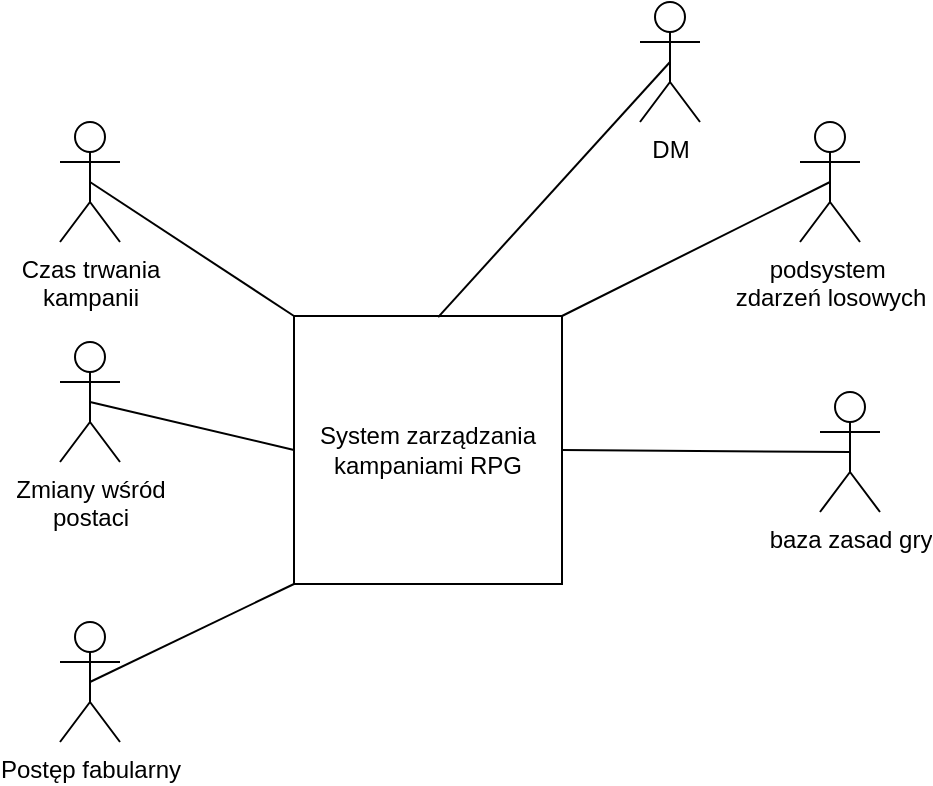 <mxfile version="24.0.2" type="github">
  <diagram name="Strona-1" id="DoYkMa_Ixi0BMjxbjFpb">
    <mxGraphModel dx="1195" dy="622" grid="1" gridSize="10" guides="1" tooltips="1" connect="1" arrows="1" fold="1" page="1" pageScale="1" pageWidth="827" pageHeight="1169" math="0" shadow="0">
      <root>
        <mxCell id="0" />
        <mxCell id="1" parent="0" />
        <mxCell id="HIF1sHSORLKwdvwLm-8X-2" value="System zarządzania kampaniami RPG" style="whiteSpace=wrap;html=1;aspect=fixed;" parent="1" vertex="1">
          <mxGeometry x="347" y="517" width="134" height="134" as="geometry" />
        </mxCell>
        <mxCell id="HIF1sHSORLKwdvwLm-8X-3" value="DM" style="shape=umlActor;verticalLabelPosition=bottom;verticalAlign=top;html=1;outlineConnect=0;" parent="1" vertex="1">
          <mxGeometry x="520" y="360" width="30" height="60" as="geometry" />
        </mxCell>
        <mxCell id="HIF1sHSORLKwdvwLm-8X-9" value="podsystem&amp;nbsp;&lt;div&gt;zdarzeń losowych&lt;/div&gt;" style="shape=umlActor;verticalLabelPosition=bottom;verticalAlign=top;html=1;outlineConnect=0;" parent="1" vertex="1">
          <mxGeometry x="600" y="420" width="30" height="60" as="geometry" />
        </mxCell>
        <mxCell id="HIF1sHSORLKwdvwLm-8X-10" value="" style="endArrow=none;html=1;rounded=0;exitX=0.538;exitY=0.004;exitDx=0;exitDy=0;exitPerimeter=0;entryX=0.5;entryY=0.5;entryDx=0;entryDy=0;entryPerimeter=0;" parent="1" source="HIF1sHSORLKwdvwLm-8X-2" target="HIF1sHSORLKwdvwLm-8X-3" edge="1">
          <mxGeometry width="50" height="50" relative="1" as="geometry">
            <mxPoint x="380" y="600" as="sourcePoint" />
            <mxPoint x="400" y="390" as="targetPoint" />
          </mxGeometry>
        </mxCell>
        <mxCell id="HIF1sHSORLKwdvwLm-8X-12" value="" style="endArrow=none;html=1;rounded=0;exitX=1;exitY=0;exitDx=0;exitDy=0;entryX=0.5;entryY=0.5;entryDx=0;entryDy=0;entryPerimeter=0;" parent="1" source="HIF1sHSORLKwdvwLm-8X-2" target="HIF1sHSORLKwdvwLm-8X-9" edge="1">
          <mxGeometry width="50" height="50" relative="1" as="geometry">
            <mxPoint x="380" y="600" as="sourcePoint" />
            <mxPoint x="430" y="550" as="targetPoint" />
          </mxGeometry>
        </mxCell>
        <mxCell id="HIF1sHSORLKwdvwLm-8X-16" value="baza zasad gry" style="shape=umlActor;verticalLabelPosition=bottom;verticalAlign=top;html=1;outlineConnect=0;" parent="1" vertex="1">
          <mxGeometry x="610" y="555" width="30" height="60" as="geometry" />
        </mxCell>
        <mxCell id="8i99S-bPYXV_rISgizf9-1" value="" style="endArrow=none;html=1;rounded=0;entryX=0.5;entryY=0.5;entryDx=0;entryDy=0;entryPerimeter=0;exitX=1;exitY=0.5;exitDx=0;exitDy=0;" edge="1" parent="1" source="HIF1sHSORLKwdvwLm-8X-2" target="HIF1sHSORLKwdvwLm-8X-16">
          <mxGeometry width="50" height="50" relative="1" as="geometry">
            <mxPoint x="520" y="615" as="sourcePoint" />
            <mxPoint x="570" y="565" as="targetPoint" />
          </mxGeometry>
        </mxCell>
        <mxCell id="8i99S-bPYXV_rISgizf9-2" value="&lt;div&gt;Czas trwania&lt;/div&gt;&lt;div&gt;kampanii&lt;/div&gt;&lt;div&gt;&lt;br&gt;&lt;/div&gt;" style="shape=umlActor;verticalLabelPosition=bottom;verticalAlign=top;html=1;outlineConnect=0;" vertex="1" parent="1">
          <mxGeometry x="230" y="420" width="30" height="60" as="geometry" />
        </mxCell>
        <mxCell id="8i99S-bPYXV_rISgizf9-8" style="edgeStyle=orthogonalEdgeStyle;rounded=0;orthogonalLoop=1;jettySize=auto;html=1;exitX=1;exitY=0.333;exitDx=0;exitDy=0;exitPerimeter=0;" edge="1" parent="1" source="8i99S-bPYXV_rISgizf9-3">
          <mxGeometry relative="1" as="geometry">
            <mxPoint x="260" y="549.667" as="targetPoint" />
          </mxGeometry>
        </mxCell>
        <mxCell id="8i99S-bPYXV_rISgizf9-3" value="&lt;div&gt;Zmiany wśród&lt;/div&gt;&lt;div&gt;postaci&lt;br&gt;&lt;/div&gt;" style="shape=umlActor;verticalLabelPosition=bottom;verticalAlign=top;html=1;outlineConnect=0;" vertex="1" parent="1">
          <mxGeometry x="230" y="530" width="30" height="60" as="geometry" />
        </mxCell>
        <mxCell id="8i99S-bPYXV_rISgizf9-4" value="Postęp fabularny" style="shape=umlActor;verticalLabelPosition=bottom;verticalAlign=top;html=1;outlineConnect=0;" vertex="1" parent="1">
          <mxGeometry x="230" y="670" width="30" height="60" as="geometry" />
        </mxCell>
        <mxCell id="8i99S-bPYXV_rISgizf9-5" value="" style="endArrow=none;html=1;rounded=0;entryX=0;entryY=0;entryDx=0;entryDy=0;exitX=0.5;exitY=0.5;exitDx=0;exitDy=0;exitPerimeter=0;" edge="1" parent="1" source="8i99S-bPYXV_rISgizf9-2" target="HIF1sHSORLKwdvwLm-8X-2">
          <mxGeometry width="50" height="50" relative="1" as="geometry">
            <mxPoint x="250" y="580" as="sourcePoint" />
            <mxPoint x="300" y="530" as="targetPoint" />
          </mxGeometry>
        </mxCell>
        <mxCell id="8i99S-bPYXV_rISgizf9-6" value="" style="endArrow=none;html=1;rounded=0;entryX=0;entryY=0.5;entryDx=0;entryDy=0;exitX=0.5;exitY=0.5;exitDx=0;exitDy=0;exitPerimeter=0;" edge="1" parent="1" source="8i99S-bPYXV_rISgizf9-3" target="HIF1sHSORLKwdvwLm-8X-2">
          <mxGeometry width="50" height="50" relative="1" as="geometry">
            <mxPoint x="250" y="580" as="sourcePoint" />
            <mxPoint x="300" y="530" as="targetPoint" />
          </mxGeometry>
        </mxCell>
        <mxCell id="8i99S-bPYXV_rISgizf9-7" value="" style="endArrow=none;html=1;rounded=0;entryX=0;entryY=1;entryDx=0;entryDy=0;exitX=0.5;exitY=0.5;exitDx=0;exitDy=0;exitPerimeter=0;" edge="1" parent="1" source="8i99S-bPYXV_rISgizf9-4" target="HIF1sHSORLKwdvwLm-8X-2">
          <mxGeometry width="50" height="50" relative="1" as="geometry">
            <mxPoint x="250" y="580" as="sourcePoint" />
            <mxPoint x="300" y="530" as="targetPoint" />
          </mxGeometry>
        </mxCell>
      </root>
    </mxGraphModel>
  </diagram>
</mxfile>
